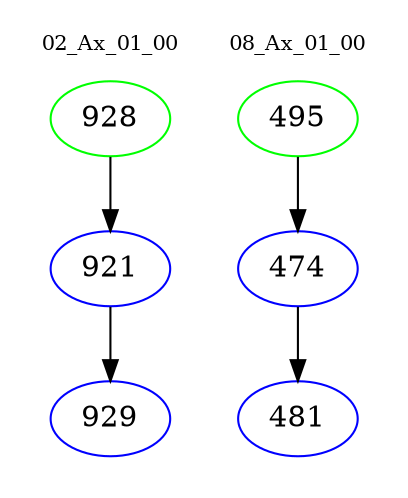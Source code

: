 digraph{
subgraph cluster_0 {
color = white
label = "02_Ax_01_00";
fontsize=10;
T0_928 [label="928", color="green"]
T0_928 -> T0_921 [color="black"]
T0_921 [label="921", color="blue"]
T0_921 -> T0_929 [color="black"]
T0_929 [label="929", color="blue"]
}
subgraph cluster_1 {
color = white
label = "08_Ax_01_00";
fontsize=10;
T1_495 [label="495", color="green"]
T1_495 -> T1_474 [color="black"]
T1_474 [label="474", color="blue"]
T1_474 -> T1_481 [color="black"]
T1_481 [label="481", color="blue"]
}
}
